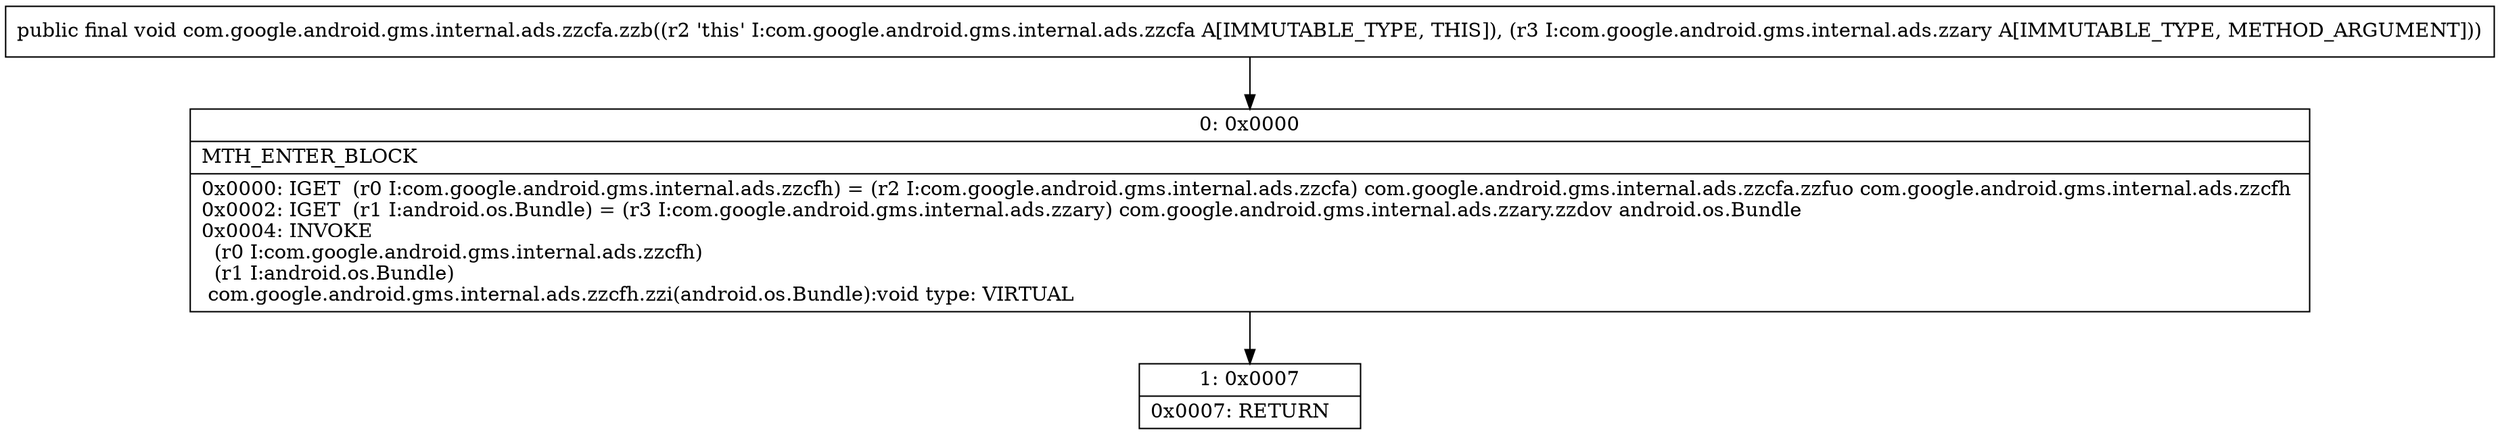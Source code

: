 digraph "CFG forcom.google.android.gms.internal.ads.zzcfa.zzb(Lcom\/google\/android\/gms\/internal\/ads\/zzary;)V" {
Node_0 [shape=record,label="{0\:\ 0x0000|MTH_ENTER_BLOCK\l|0x0000: IGET  (r0 I:com.google.android.gms.internal.ads.zzcfh) = (r2 I:com.google.android.gms.internal.ads.zzcfa) com.google.android.gms.internal.ads.zzcfa.zzfuo com.google.android.gms.internal.ads.zzcfh \l0x0002: IGET  (r1 I:android.os.Bundle) = (r3 I:com.google.android.gms.internal.ads.zzary) com.google.android.gms.internal.ads.zzary.zzdov android.os.Bundle \l0x0004: INVOKE  \l  (r0 I:com.google.android.gms.internal.ads.zzcfh)\l  (r1 I:android.os.Bundle)\l com.google.android.gms.internal.ads.zzcfh.zzi(android.os.Bundle):void type: VIRTUAL \l}"];
Node_1 [shape=record,label="{1\:\ 0x0007|0x0007: RETURN   \l}"];
MethodNode[shape=record,label="{public final void com.google.android.gms.internal.ads.zzcfa.zzb((r2 'this' I:com.google.android.gms.internal.ads.zzcfa A[IMMUTABLE_TYPE, THIS]), (r3 I:com.google.android.gms.internal.ads.zzary A[IMMUTABLE_TYPE, METHOD_ARGUMENT])) }"];
MethodNode -> Node_0;
Node_0 -> Node_1;
}

